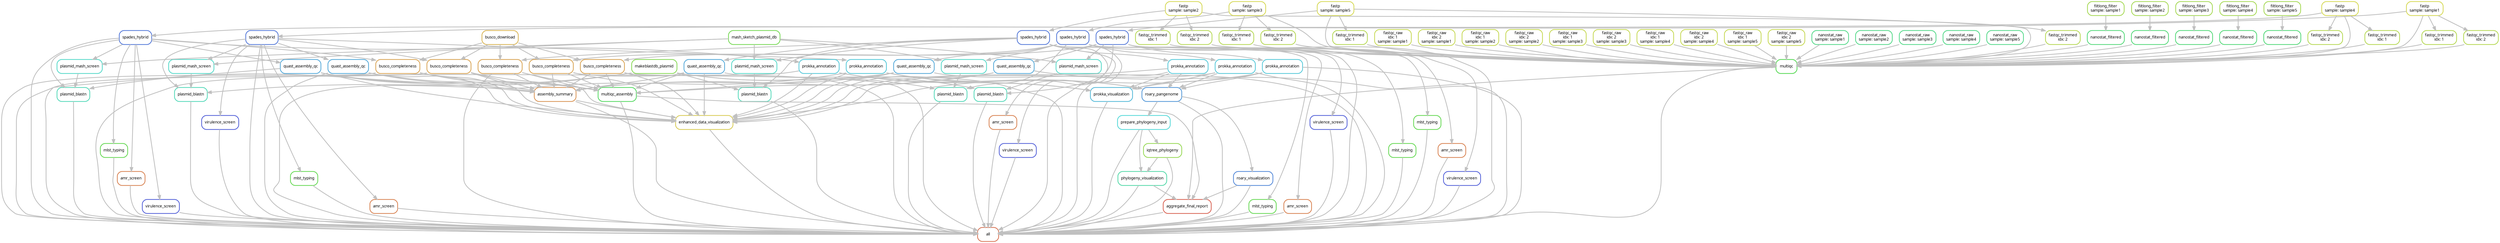 digraph snakemake_dag {
    graph[bgcolor=white, margin=0];
    node[shape=box, style=rounded, fontname=sans,                 fontsize=10, penwidth=2];
    edge[penwidth=2, color=grey];
	0[label = "all", color = "0.04 0.6 0.85", style="rounded"];
	1[label = "spades_hybrid", color = "0.62 0.6 0.85", style="rounded"];
	2[label = "fastp\nsample: sample1", color = "0.17 0.6 0.85", style="rounded"];
	3[label = "spades_hybrid", color = "0.62 0.6 0.85", style="rounded"];
	4[label = "fastp\nsample: sample2", color = "0.17 0.6 0.85", style="rounded"];
	5[label = "spades_hybrid", color = "0.62 0.6 0.85", style="rounded"];
	6[label = "fastp\nsample: sample3", color = "0.17 0.6 0.85", style="rounded"];
	7[label = "spades_hybrid", color = "0.62 0.6 0.85", style="rounded"];
	8[label = "fastp\nsample: sample4", color = "0.17 0.6 0.85", style="rounded"];
	9[label = "spades_hybrid", color = "0.62 0.6 0.85", style="rounded"];
	10[label = "fastp\nsample: sample5", color = "0.17 0.6 0.85", style="rounded"];
	11[label = "quast_assembly_qc", color = "0.56 0.6 0.85", style="rounded"];
	12[label = "quast_assembly_qc", color = "0.56 0.6 0.85", style="rounded"];
	13[label = "quast_assembly_qc", color = "0.56 0.6 0.85", style="rounded"];
	14[label = "quast_assembly_qc", color = "0.56 0.6 0.85", style="rounded"];
	15[label = "quast_assembly_qc", color = "0.56 0.6 0.85", style="rounded"];
	16[label = "busco_completeness", color = "0.10 0.6 0.85", style="rounded"];
	17[label = "busco_download", color = "0.12 0.6 0.85", style="rounded"];
	18[label = "busco_completeness", color = "0.10 0.6 0.85", style="rounded"];
	19[label = "busco_completeness", color = "0.10 0.6 0.85", style="rounded"];
	20[label = "busco_completeness", color = "0.10 0.6 0.85", style="rounded"];
	21[label = "busco_completeness", color = "0.10 0.6 0.85", style="rounded"];
	22[label = "prokka_annotation", color = "0.52 0.6 0.85", style="rounded"];
	23[label = "prokka_annotation", color = "0.52 0.6 0.85", style="rounded"];
	24[label = "prokka_annotation", color = "0.52 0.6 0.85", style="rounded"];
	25[label = "prokka_annotation", color = "0.52 0.6 0.85", style="rounded"];
	26[label = "prokka_annotation", color = "0.52 0.6 0.85", style="rounded"];
	27[label = "prokka_visualization", color = "0.54 0.6 0.85", style="rounded"];
	28[label = "enhanced_data_visualization", color = "0.15 0.6 0.85", style="rounded"];
	29[label = "assembly_summary", color = "0.08 0.6 0.85", style="rounded"];
	30[label = "roary_pangenome", color = "0.58 0.6 0.85", style="rounded"];
	31[label = "roary_visualization", color = "0.60 0.6 0.85", style="rounded"];
	32[label = "prepare_phylogeny_input", color = "0.50 0.6 0.85", style="rounded"];
	33[label = "iqtree_phylogeny", color = "0.25 0.6 0.85", style="rounded"];
	34[label = "phylogeny_visualization", color = "0.44 0.6 0.85", style="rounded"];
	35[label = "multiqc_assembly", color = "0.35 0.6 0.85", style="rounded"];
	36[label = "multiqc", color = "0.33 0.6 0.85", style="rounded"];
	37[label = "fastqc_raw\nidx: 1\nsample: sample1", color = "0.19 0.6 0.85", style="rounded"];
	38[label = "fastqc_raw\nidx: 2\nsample: sample1", color = "0.19 0.6 0.85", style="rounded"];
	39[label = "fastqc_raw\nidx: 1\nsample: sample2", color = "0.19 0.6 0.85", style="rounded"];
	40[label = "fastqc_raw\nidx: 2\nsample: sample2", color = "0.19 0.6 0.85", style="rounded"];
	41[label = "fastqc_raw\nidx: 1\nsample: sample3", color = "0.19 0.6 0.85", style="rounded"];
	42[label = "fastqc_raw\nidx: 2\nsample: sample3", color = "0.19 0.6 0.85", style="rounded"];
	43[label = "fastqc_raw\nidx: 1\nsample: sample4", color = "0.19 0.6 0.85", style="rounded"];
	44[label = "fastqc_raw\nidx: 2\nsample: sample4", color = "0.19 0.6 0.85", style="rounded"];
	45[label = "fastqc_raw\nidx: 1\nsample: sample5", color = "0.19 0.6 0.85", style="rounded"];
	46[label = "fastqc_raw\nidx: 2\nsample: sample5", color = "0.19 0.6 0.85", style="rounded"];
	47[label = "fastqc_trimmed\nidx: 1", color = "0.21 0.6 0.85", style="rounded"];
	48[label = "fastqc_trimmed\nidx: 2", color = "0.21 0.6 0.85", style="rounded"];
	49[label = "fastqc_trimmed\nidx: 1", color = "0.21 0.6 0.85", style="rounded"];
	50[label = "fastqc_trimmed\nidx: 2", color = "0.21 0.6 0.85", style="rounded"];
	51[label = "fastqc_trimmed\nidx: 1", color = "0.21 0.6 0.85", style="rounded"];
	52[label = "fastqc_trimmed\nidx: 2", color = "0.21 0.6 0.85", style="rounded"];
	53[label = "fastqc_trimmed\nidx: 1", color = "0.21 0.6 0.85", style="rounded"];
	54[label = "fastqc_trimmed\nidx: 2", color = "0.21 0.6 0.85", style="rounded"];
	55[label = "fastqc_trimmed\nidx: 1", color = "0.21 0.6 0.85", style="rounded"];
	56[label = "fastqc_trimmed\nidx: 2", color = "0.21 0.6 0.85", style="rounded"];
	57[label = "nanostat_raw\nsample: sample1", color = "0.40 0.6 0.85", style="rounded"];
	58[label = "nanostat_raw\nsample: sample2", color = "0.40 0.6 0.85", style="rounded"];
	59[label = "nanostat_raw\nsample: sample3", color = "0.40 0.6 0.85", style="rounded"];
	60[label = "nanostat_raw\nsample: sample4", color = "0.40 0.6 0.85", style="rounded"];
	61[label = "nanostat_raw\nsample: sample5", color = "0.40 0.6 0.85", style="rounded"];
	62[label = "nanostat_filtered", color = "0.38 0.6 0.85", style="rounded"];
	63[label = "filtlong_filter\nsample: sample1", color = "0.23 0.6 0.85", style="rounded"];
	64[label = "nanostat_filtered", color = "0.38 0.6 0.85", style="rounded"];
	65[label = "filtlong_filter\nsample: sample2", color = "0.23 0.6 0.85", style="rounded"];
	66[label = "nanostat_filtered", color = "0.38 0.6 0.85", style="rounded"];
	67[label = "filtlong_filter\nsample: sample3", color = "0.23 0.6 0.85", style="rounded"];
	68[label = "nanostat_filtered", color = "0.38 0.6 0.85", style="rounded"];
	69[label = "filtlong_filter\nsample: sample4", color = "0.23 0.6 0.85", style="rounded"];
	70[label = "nanostat_filtered", color = "0.38 0.6 0.85", style="rounded"];
	71[label = "filtlong_filter\nsample: sample5", color = "0.23 0.6 0.85", style="rounded"];
	72[label = "aggregate_final_report", color = "0.02 0.6 0.85", style="rounded"];
	73[label = "mlst_typing", color = "0.31 0.6 0.85", style="rounded"];
	74[label = "mlst_typing", color = "0.31 0.6 0.85", style="rounded"];
	75[label = "mlst_typing", color = "0.31 0.6 0.85", style="rounded"];
	76[label = "mlst_typing", color = "0.31 0.6 0.85", style="rounded"];
	77[label = "mlst_typing", color = "0.31 0.6 0.85", style="rounded"];
	78[label = "amr_screen", color = "0.06 0.6 0.85", style="rounded"];
	79[label = "amr_screen", color = "0.06 0.6 0.85", style="rounded"];
	80[label = "amr_screen", color = "0.06 0.6 0.85", style="rounded"];
	81[label = "amr_screen", color = "0.06 0.6 0.85", style="rounded"];
	82[label = "amr_screen", color = "0.06 0.6 0.85", style="rounded"];
	83[label = "virulence_screen", color = "0.65 0.6 0.85", style="rounded"];
	84[label = "virulence_screen", color = "0.65 0.6 0.85", style="rounded"];
	85[label = "virulence_screen", color = "0.65 0.6 0.85", style="rounded"];
	86[label = "virulence_screen", color = "0.65 0.6 0.85", style="rounded"];
	87[label = "virulence_screen", color = "0.65 0.6 0.85", style="rounded"];
	88[label = "plasmid_blastn", color = "0.46 0.6 0.85", style="rounded"];
	89[label = "plasmid_mash_screen", color = "0.48 0.6 0.85", style="rounded"];
	90[label = "mash_sketch_plasmid_db", color = "0.29 0.6 0.85", style="rounded"];
	91[label = "makeblastdb_plasmid", color = "0.27 0.6 0.85", style="rounded"];
	92[label = "plasmid_blastn", color = "0.46 0.6 0.85", style="rounded"];
	93[label = "plasmid_mash_screen", color = "0.48 0.6 0.85", style="rounded"];
	94[label = "plasmid_blastn", color = "0.46 0.6 0.85", style="rounded"];
	95[label = "plasmid_mash_screen", color = "0.48 0.6 0.85", style="rounded"];
	96[label = "plasmid_blastn", color = "0.46 0.6 0.85", style="rounded"];
	97[label = "plasmid_mash_screen", color = "0.48 0.6 0.85", style="rounded"];
	98[label = "plasmid_blastn", color = "0.46 0.6 0.85", style="rounded"];
	99[label = "plasmid_mash_screen", color = "0.48 0.6 0.85", style="rounded"];
	1 -> 0
	3 -> 0
	5 -> 0
	7 -> 0
	9 -> 0
	11 -> 0
	12 -> 0
	13 -> 0
	14 -> 0
	15 -> 0
	16 -> 0
	18 -> 0
	19 -> 0
	20 -> 0
	21 -> 0
	22 -> 0
	23 -> 0
	24 -> 0
	25 -> 0
	26 -> 0
	27 -> 0
	28 -> 0
	30 -> 0
	31 -> 0
	32 -> 0
	33 -> 0
	34 -> 0
	29 -> 0
	35 -> 0
	36 -> 0
	72 -> 0
	73 -> 0
	74 -> 0
	75 -> 0
	76 -> 0
	77 -> 0
	78 -> 0
	79 -> 0
	80 -> 0
	81 -> 0
	82 -> 0
	83 -> 0
	84 -> 0
	85 -> 0
	86 -> 0
	87 -> 0
	88 -> 0
	92 -> 0
	94 -> 0
	96 -> 0
	98 -> 0
	2 -> 1
	4 -> 3
	6 -> 5
	8 -> 7
	10 -> 9
	1 -> 11
	3 -> 12
	5 -> 13
	7 -> 14
	9 -> 15
	1 -> 16
	17 -> 16
	3 -> 18
	17 -> 18
	5 -> 19
	17 -> 19
	7 -> 20
	17 -> 20
	9 -> 21
	17 -> 21
	1 -> 22
	3 -> 23
	5 -> 24
	7 -> 25
	9 -> 26
	22 -> 27
	23 -> 27
	24 -> 27
	25 -> 27
	26 -> 27
	11 -> 28
	12 -> 28
	13 -> 28
	14 -> 28
	15 -> 28
	16 -> 28
	18 -> 28
	19 -> 28
	20 -> 28
	21 -> 28
	22 -> 28
	23 -> 28
	24 -> 28
	25 -> 28
	26 -> 28
	29 -> 28
	11 -> 29
	12 -> 29
	13 -> 29
	14 -> 29
	15 -> 29
	16 -> 29
	18 -> 29
	19 -> 29
	20 -> 29
	21 -> 29
	22 -> 30
	23 -> 30
	24 -> 30
	25 -> 30
	26 -> 30
	30 -> 31
	30 -> 32
	32 -> 33
	33 -> 34
	32 -> 34
	11 -> 35
	12 -> 35
	13 -> 35
	14 -> 35
	15 -> 35
	16 -> 35
	18 -> 35
	19 -> 35
	20 -> 35
	21 -> 35
	37 -> 36
	38 -> 36
	39 -> 36
	40 -> 36
	41 -> 36
	42 -> 36
	43 -> 36
	44 -> 36
	45 -> 36
	46 -> 36
	47 -> 36
	48 -> 36
	49 -> 36
	50 -> 36
	51 -> 36
	52 -> 36
	53 -> 36
	54 -> 36
	55 -> 36
	56 -> 36
	2 -> 36
	4 -> 36
	6 -> 36
	8 -> 36
	10 -> 36
	57 -> 36
	58 -> 36
	59 -> 36
	60 -> 36
	61 -> 36
	62 -> 36
	64 -> 36
	66 -> 36
	68 -> 36
	70 -> 36
	2 -> 47
	2 -> 48
	4 -> 49
	4 -> 50
	6 -> 51
	6 -> 52
	8 -> 53
	8 -> 54
	10 -> 55
	10 -> 56
	63 -> 62
	65 -> 64
	67 -> 66
	69 -> 68
	71 -> 70
	36 -> 72
	35 -> 72
	31 -> 72
	34 -> 72
	1 -> 73
	3 -> 74
	5 -> 75
	7 -> 76
	9 -> 77
	1 -> 78
	3 -> 79
	5 -> 80
	7 -> 81
	9 -> 82
	1 -> 83
	3 -> 84
	5 -> 85
	7 -> 86
	9 -> 87
	1 -> 88
	89 -> 88
	91 -> 88
	1 -> 89
	90 -> 89
	3 -> 92
	93 -> 92
	91 -> 92
	3 -> 93
	90 -> 93
	5 -> 94
	95 -> 94
	91 -> 94
	5 -> 95
	90 -> 95
	7 -> 96
	97 -> 96
	91 -> 96
	7 -> 97
	90 -> 97
	9 -> 98
	99 -> 98
	91 -> 98
	9 -> 99
	90 -> 99
}            
